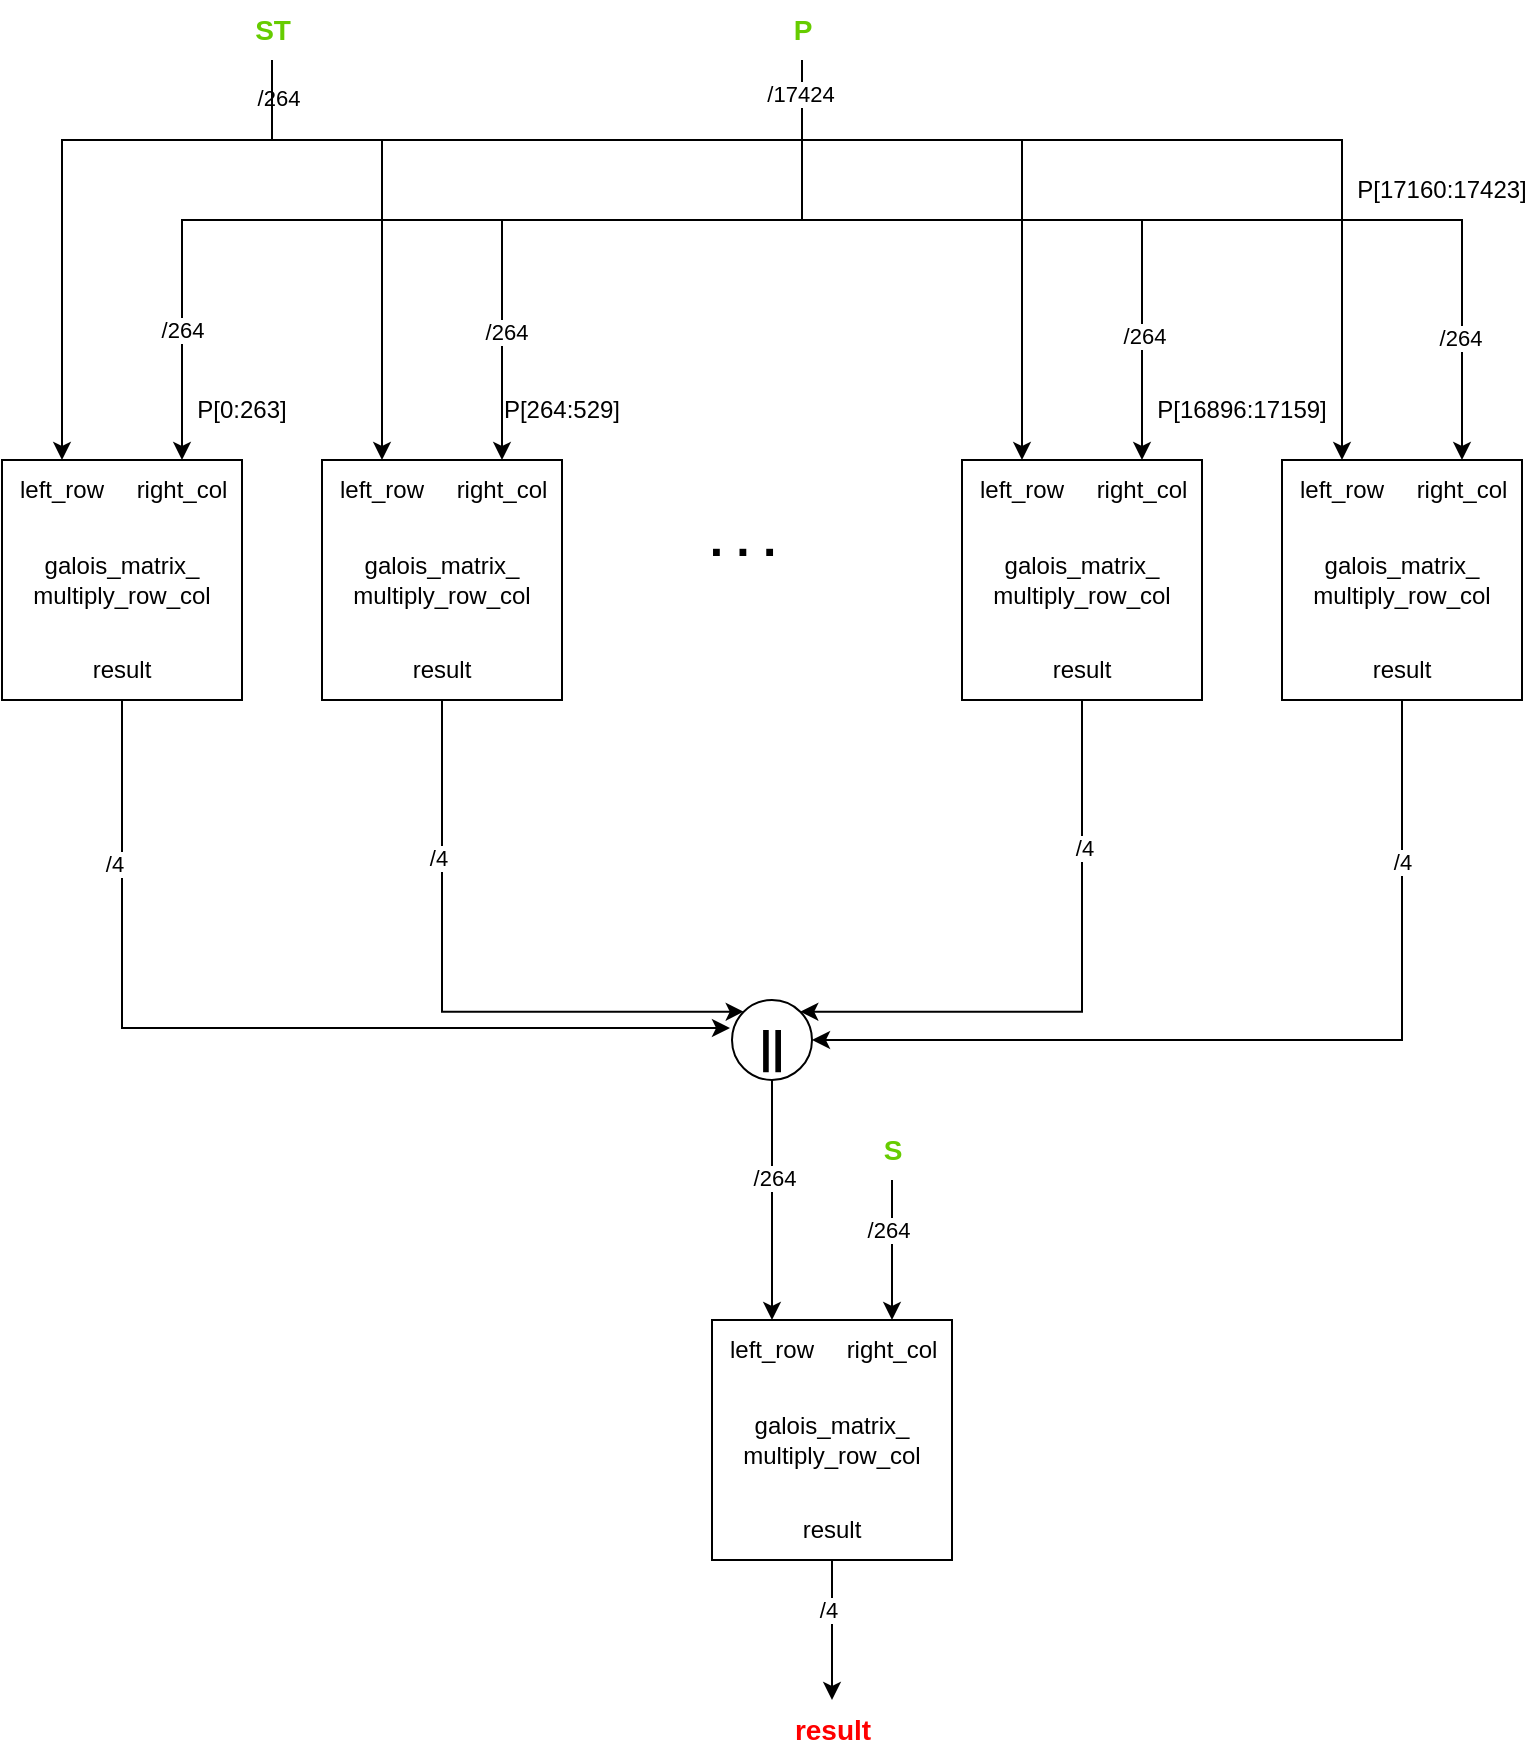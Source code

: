 <mxfile version="22.1.2" type="device">
  <diagram name="Page-1" id="PRz9dwMdGIdX8Fq1dtlE">
    <mxGraphModel dx="1098" dy="912" grid="1" gridSize="10" guides="1" tooltips="1" connect="1" arrows="1" fold="1" page="1" pageScale="1" pageWidth="850" pageHeight="1100" math="0" shadow="0">
      <root>
        <mxCell id="0" />
        <mxCell id="1" parent="0" />
        <mxCell id="Jc5_NmkDCn1TY42F2Nc0-21" style="edgeStyle=orthogonalEdgeStyle;rounded=0;orthogonalLoop=1;jettySize=auto;html=1;entryX=0.5;entryY=0;entryDx=0;entryDy=0;" edge="1" parent="1" source="Jc5_NmkDCn1TY42F2Nc0-1" target="Jc5_NmkDCn1TY42F2Nc0-5">
          <mxGeometry relative="1" as="geometry">
            <Array as="points">
              <mxPoint x="155" y="80" />
              <mxPoint x="50" y="80" />
            </Array>
          </mxGeometry>
        </mxCell>
        <mxCell id="Jc5_NmkDCn1TY42F2Nc0-22" style="edgeStyle=orthogonalEdgeStyle;rounded=0;orthogonalLoop=1;jettySize=auto;html=1;entryX=0.5;entryY=0;entryDx=0;entryDy=0;" edge="1" parent="1" source="Jc5_NmkDCn1TY42F2Nc0-1" target="Jc5_NmkDCn1TY42F2Nc0-9">
          <mxGeometry relative="1" as="geometry">
            <Array as="points">
              <mxPoint x="155" y="80" />
              <mxPoint x="210" y="80" />
            </Array>
          </mxGeometry>
        </mxCell>
        <mxCell id="Jc5_NmkDCn1TY42F2Nc0-23" style="edgeStyle=orthogonalEdgeStyle;rounded=0;orthogonalLoop=1;jettySize=auto;html=1;entryX=0.5;entryY=0;entryDx=0;entryDy=0;" edge="1" parent="1" source="Jc5_NmkDCn1TY42F2Nc0-1" target="Jc5_NmkDCn1TY42F2Nc0-17">
          <mxGeometry relative="1" as="geometry">
            <Array as="points">
              <mxPoint x="155" y="80" />
              <mxPoint x="530" y="80" />
            </Array>
          </mxGeometry>
        </mxCell>
        <mxCell id="Jc5_NmkDCn1TY42F2Nc0-25" value="/264" style="edgeLabel;html=1;align=center;verticalAlign=middle;resizable=0;points=[];" vertex="1" connectable="0" parent="Jc5_NmkDCn1TY42F2Nc0-23">
          <mxGeometry x="-0.934" y="3" relative="1" as="geometry">
            <mxPoint as="offset" />
          </mxGeometry>
        </mxCell>
        <mxCell id="Jc5_NmkDCn1TY42F2Nc0-26" style="edgeStyle=orthogonalEdgeStyle;rounded=0;orthogonalLoop=1;jettySize=auto;html=1;entryX=0.5;entryY=0;entryDx=0;entryDy=0;" edge="1" parent="1" source="Jc5_NmkDCn1TY42F2Nc0-1" target="Jc5_NmkDCn1TY42F2Nc0-13">
          <mxGeometry relative="1" as="geometry">
            <Array as="points">
              <mxPoint x="155" y="80" />
              <mxPoint x="690" y="80" />
            </Array>
          </mxGeometry>
        </mxCell>
        <mxCell id="Jc5_NmkDCn1TY42F2Nc0-1" value="&lt;font color=&quot;#66cc00&quot;&gt;&lt;span style=&quot;font-size: 14px;&quot;&gt;&lt;b&gt;ST&lt;/b&gt;&lt;/span&gt;&lt;/font&gt;" style="text;html=1;align=center;verticalAlign=middle;resizable=0;points=[];autosize=1;strokeColor=none;fillColor=none;" vertex="1" parent="1">
          <mxGeometry x="135" y="10" width="40" height="30" as="geometry" />
        </mxCell>
        <mxCell id="Jc5_NmkDCn1TY42F2Nc0-27" style="edgeStyle=orthogonalEdgeStyle;rounded=0;orthogonalLoop=1;jettySize=auto;html=1;entryX=0.5;entryY=0;entryDx=0;entryDy=0;" edge="1" parent="1" source="Jc5_NmkDCn1TY42F2Nc0-2" target="Jc5_NmkDCn1TY42F2Nc0-6">
          <mxGeometry relative="1" as="geometry">
            <Array as="points">
              <mxPoint x="420" y="120" />
              <mxPoint x="110" y="120" />
            </Array>
          </mxGeometry>
        </mxCell>
        <mxCell id="Jc5_NmkDCn1TY42F2Nc0-33" value="/264" style="edgeLabel;html=1;align=center;verticalAlign=middle;resizable=0;points=[];" vertex="1" connectable="0" parent="Jc5_NmkDCn1TY42F2Nc0-27">
          <mxGeometry x="0.745" relative="1" as="geometry">
            <mxPoint as="offset" />
          </mxGeometry>
        </mxCell>
        <mxCell id="Jc5_NmkDCn1TY42F2Nc0-28" style="edgeStyle=orthogonalEdgeStyle;rounded=0;orthogonalLoop=1;jettySize=auto;html=1;entryX=0.5;entryY=0;entryDx=0;entryDy=0;" edge="1" parent="1" source="Jc5_NmkDCn1TY42F2Nc0-2" target="Jc5_NmkDCn1TY42F2Nc0-10">
          <mxGeometry relative="1" as="geometry">
            <Array as="points">
              <mxPoint x="420" y="120" />
              <mxPoint x="270" y="120" />
            </Array>
          </mxGeometry>
        </mxCell>
        <mxCell id="Jc5_NmkDCn1TY42F2Nc0-34" value="/264" style="edgeLabel;html=1;align=center;verticalAlign=middle;resizable=0;points=[];" vertex="1" connectable="0" parent="Jc5_NmkDCn1TY42F2Nc0-28">
          <mxGeometry x="0.634" y="2" relative="1" as="geometry">
            <mxPoint as="offset" />
          </mxGeometry>
        </mxCell>
        <mxCell id="Jc5_NmkDCn1TY42F2Nc0-29" style="edgeStyle=orthogonalEdgeStyle;rounded=0;orthogonalLoop=1;jettySize=auto;html=1;entryX=0.5;entryY=0;entryDx=0;entryDy=0;" edge="1" parent="1" source="Jc5_NmkDCn1TY42F2Nc0-2" target="Jc5_NmkDCn1TY42F2Nc0-18">
          <mxGeometry relative="1" as="geometry">
            <Array as="points">
              <mxPoint x="420" y="120" />
              <mxPoint x="590" y="120" />
            </Array>
          </mxGeometry>
        </mxCell>
        <mxCell id="Jc5_NmkDCn1TY42F2Nc0-35" value="/264" style="edgeLabel;html=1;align=center;verticalAlign=middle;resizable=0;points=[];" vertex="1" connectable="0" parent="Jc5_NmkDCn1TY42F2Nc0-29">
          <mxGeometry x="0.665" y="1" relative="1" as="geometry">
            <mxPoint as="offset" />
          </mxGeometry>
        </mxCell>
        <mxCell id="Jc5_NmkDCn1TY42F2Nc0-30" style="edgeStyle=orthogonalEdgeStyle;rounded=0;orthogonalLoop=1;jettySize=auto;html=1;entryX=0.5;entryY=0;entryDx=0;entryDy=0;" edge="1" parent="1" source="Jc5_NmkDCn1TY42F2Nc0-2" target="Jc5_NmkDCn1TY42F2Nc0-14">
          <mxGeometry relative="1" as="geometry">
            <Array as="points">
              <mxPoint x="420" y="120" />
              <mxPoint x="750" y="120" />
            </Array>
          </mxGeometry>
        </mxCell>
        <mxCell id="Jc5_NmkDCn1TY42F2Nc0-31" value="/17424" style="edgeLabel;html=1;align=center;verticalAlign=middle;resizable=0;points=[];" vertex="1" connectable="0" parent="Jc5_NmkDCn1TY42F2Nc0-30">
          <mxGeometry x="-0.936" y="-1" relative="1" as="geometry">
            <mxPoint as="offset" />
          </mxGeometry>
        </mxCell>
        <mxCell id="Jc5_NmkDCn1TY42F2Nc0-36" value="/264" style="edgeLabel;html=1;align=center;verticalAlign=middle;resizable=0;points=[];" vertex="1" connectable="0" parent="Jc5_NmkDCn1TY42F2Nc0-30">
          <mxGeometry x="0.77" y="-1" relative="1" as="geometry">
            <mxPoint as="offset" />
          </mxGeometry>
        </mxCell>
        <mxCell id="Jc5_NmkDCn1TY42F2Nc0-2" value="&lt;font color=&quot;#66cc00&quot;&gt;&lt;span style=&quot;font-size: 14px;&quot;&gt;&lt;b&gt;P&lt;/b&gt;&lt;/span&gt;&lt;/font&gt;" style="text;html=1;align=center;verticalAlign=middle;resizable=0;points=[];autosize=1;strokeColor=none;fillColor=none;" vertex="1" parent="1">
          <mxGeometry x="405" y="10" width="30" height="30" as="geometry" />
        </mxCell>
        <mxCell id="Jc5_NmkDCn1TY42F2Nc0-57" style="edgeStyle=orthogonalEdgeStyle;rounded=0;orthogonalLoop=1;jettySize=auto;html=1;entryX=0.5;entryY=0;entryDx=0;entryDy=0;" edge="1" parent="1" source="Jc5_NmkDCn1TY42F2Nc0-3" target="Jc5_NmkDCn1TY42F2Nc0-55">
          <mxGeometry relative="1" as="geometry" />
        </mxCell>
        <mxCell id="Jc5_NmkDCn1TY42F2Nc0-58" value="/264" style="edgeLabel;html=1;align=center;verticalAlign=middle;resizable=0;points=[];" vertex="1" connectable="0" parent="Jc5_NmkDCn1TY42F2Nc0-57">
          <mxGeometry x="-0.286" y="-2" relative="1" as="geometry">
            <mxPoint as="offset" />
          </mxGeometry>
        </mxCell>
        <mxCell id="Jc5_NmkDCn1TY42F2Nc0-3" value="&lt;font color=&quot;#66cc00&quot;&gt;&lt;span style=&quot;font-size: 14px;&quot;&gt;&lt;b&gt;S&lt;/b&gt;&lt;/span&gt;&lt;/font&gt;" style="text;html=1;align=center;verticalAlign=middle;resizable=0;points=[];autosize=1;strokeColor=none;fillColor=none;" vertex="1" parent="1">
          <mxGeometry x="450" y="570" width="30" height="30" as="geometry" />
        </mxCell>
        <mxCell id="Jc5_NmkDCn1TY42F2Nc0-4" value="galois_matrix_&lt;br&gt;multiply_row_col" style="rounded=0;whiteSpace=wrap;html=1;" vertex="1" parent="1">
          <mxGeometry x="20" y="240" width="120" height="120" as="geometry" />
        </mxCell>
        <mxCell id="Jc5_NmkDCn1TY42F2Nc0-5" value="left_row" style="text;html=1;strokeColor=none;fillColor=none;align=center;verticalAlign=middle;whiteSpace=wrap;rounded=0;" vertex="1" parent="1">
          <mxGeometry x="20" y="240" width="60" height="30" as="geometry" />
        </mxCell>
        <mxCell id="Jc5_NmkDCn1TY42F2Nc0-6" value="right_col" style="text;html=1;strokeColor=none;fillColor=none;align=center;verticalAlign=middle;whiteSpace=wrap;rounded=0;" vertex="1" parent="1">
          <mxGeometry x="80" y="240" width="60" height="30" as="geometry" />
        </mxCell>
        <mxCell id="Jc5_NmkDCn1TY42F2Nc0-7" value="result" style="text;html=1;strokeColor=none;fillColor=none;align=center;verticalAlign=middle;whiteSpace=wrap;rounded=0;" vertex="1" parent="1">
          <mxGeometry x="50" y="330" width="60" height="30" as="geometry" />
        </mxCell>
        <mxCell id="Jc5_NmkDCn1TY42F2Nc0-8" value="galois_matrix_&lt;br&gt;multiply_row_col" style="rounded=0;whiteSpace=wrap;html=1;" vertex="1" parent="1">
          <mxGeometry x="180" y="240" width="120" height="120" as="geometry" />
        </mxCell>
        <mxCell id="Jc5_NmkDCn1TY42F2Nc0-9" value="left_row" style="text;html=1;strokeColor=none;fillColor=none;align=center;verticalAlign=middle;whiteSpace=wrap;rounded=0;" vertex="1" parent="1">
          <mxGeometry x="180" y="240" width="60" height="30" as="geometry" />
        </mxCell>
        <mxCell id="Jc5_NmkDCn1TY42F2Nc0-10" value="right_col" style="text;html=1;strokeColor=none;fillColor=none;align=center;verticalAlign=middle;whiteSpace=wrap;rounded=0;" vertex="1" parent="1">
          <mxGeometry x="240" y="240" width="60" height="30" as="geometry" />
        </mxCell>
        <mxCell id="Jc5_NmkDCn1TY42F2Nc0-44" style="edgeStyle=orthogonalEdgeStyle;rounded=0;orthogonalLoop=1;jettySize=auto;html=1;entryX=0;entryY=0;entryDx=0;entryDy=0;" edge="1" parent="1" source="Jc5_NmkDCn1TY42F2Nc0-11" target="Jc5_NmkDCn1TY42F2Nc0-42">
          <mxGeometry relative="1" as="geometry">
            <Array as="points">
              <mxPoint x="240" y="516" />
            </Array>
          </mxGeometry>
        </mxCell>
        <mxCell id="Jc5_NmkDCn1TY42F2Nc0-48" value="/4" style="edgeLabel;html=1;align=center;verticalAlign=middle;resizable=0;points=[];" vertex="1" connectable="0" parent="Jc5_NmkDCn1TY42F2Nc0-44">
          <mxGeometry x="-0.485" y="-2" relative="1" as="geometry">
            <mxPoint as="offset" />
          </mxGeometry>
        </mxCell>
        <mxCell id="Jc5_NmkDCn1TY42F2Nc0-11" value="result" style="text;html=1;strokeColor=none;fillColor=none;align=center;verticalAlign=middle;whiteSpace=wrap;rounded=0;" vertex="1" parent="1">
          <mxGeometry x="210" y="330" width="60" height="30" as="geometry" />
        </mxCell>
        <mxCell id="Jc5_NmkDCn1TY42F2Nc0-12" value="galois_matrix_&lt;br&gt;multiply_row_col" style="rounded=0;whiteSpace=wrap;html=1;" vertex="1" parent="1">
          <mxGeometry x="660" y="240" width="120" height="120" as="geometry" />
        </mxCell>
        <mxCell id="Jc5_NmkDCn1TY42F2Nc0-13" value="left_row" style="text;html=1;strokeColor=none;fillColor=none;align=center;verticalAlign=middle;whiteSpace=wrap;rounded=0;" vertex="1" parent="1">
          <mxGeometry x="660" y="240" width="60" height="30" as="geometry" />
        </mxCell>
        <mxCell id="Jc5_NmkDCn1TY42F2Nc0-14" value="right_col" style="text;html=1;strokeColor=none;fillColor=none;align=center;verticalAlign=middle;whiteSpace=wrap;rounded=0;" vertex="1" parent="1">
          <mxGeometry x="720" y="240" width="60" height="30" as="geometry" />
        </mxCell>
        <mxCell id="Jc5_NmkDCn1TY42F2Nc0-46" style="edgeStyle=orthogonalEdgeStyle;rounded=0;orthogonalLoop=1;jettySize=auto;html=1;entryX=1;entryY=0.5;entryDx=0;entryDy=0;" edge="1" parent="1" source="Jc5_NmkDCn1TY42F2Nc0-15" target="Jc5_NmkDCn1TY42F2Nc0-42">
          <mxGeometry relative="1" as="geometry">
            <Array as="points">
              <mxPoint x="720" y="530" />
            </Array>
          </mxGeometry>
        </mxCell>
        <mxCell id="Jc5_NmkDCn1TY42F2Nc0-50" value="/4" style="edgeLabel;html=1;align=center;verticalAlign=middle;resizable=0;points=[];" vertex="1" connectable="0" parent="Jc5_NmkDCn1TY42F2Nc0-46">
          <mxGeometry x="-0.652" relative="1" as="geometry">
            <mxPoint as="offset" />
          </mxGeometry>
        </mxCell>
        <mxCell id="Jc5_NmkDCn1TY42F2Nc0-15" value="result" style="text;html=1;strokeColor=none;fillColor=none;align=center;verticalAlign=middle;whiteSpace=wrap;rounded=0;" vertex="1" parent="1">
          <mxGeometry x="690" y="330" width="60" height="30" as="geometry" />
        </mxCell>
        <mxCell id="Jc5_NmkDCn1TY42F2Nc0-16" value="galois_matrix_&lt;br&gt;multiply_row_col" style="rounded=0;whiteSpace=wrap;html=1;" vertex="1" parent="1">
          <mxGeometry x="500" y="240" width="120" height="120" as="geometry" />
        </mxCell>
        <mxCell id="Jc5_NmkDCn1TY42F2Nc0-17" value="left_row" style="text;html=1;strokeColor=none;fillColor=none;align=center;verticalAlign=middle;whiteSpace=wrap;rounded=0;" vertex="1" parent="1">
          <mxGeometry x="500" y="240" width="60" height="30" as="geometry" />
        </mxCell>
        <mxCell id="Jc5_NmkDCn1TY42F2Nc0-18" value="right_col" style="text;html=1;strokeColor=none;fillColor=none;align=center;verticalAlign=middle;whiteSpace=wrap;rounded=0;" vertex="1" parent="1">
          <mxGeometry x="560" y="240" width="60" height="30" as="geometry" />
        </mxCell>
        <mxCell id="Jc5_NmkDCn1TY42F2Nc0-45" style="edgeStyle=orthogonalEdgeStyle;rounded=0;orthogonalLoop=1;jettySize=auto;html=1;entryX=1;entryY=0;entryDx=0;entryDy=0;" edge="1" parent="1" source="Jc5_NmkDCn1TY42F2Nc0-19" target="Jc5_NmkDCn1TY42F2Nc0-42">
          <mxGeometry relative="1" as="geometry">
            <Array as="points">
              <mxPoint x="560" y="516" />
            </Array>
          </mxGeometry>
        </mxCell>
        <mxCell id="Jc5_NmkDCn1TY42F2Nc0-49" value="/4" style="edgeLabel;html=1;align=center;verticalAlign=middle;resizable=0;points=[];" vertex="1" connectable="0" parent="Jc5_NmkDCn1TY42F2Nc0-45">
          <mxGeometry x="-0.501" y="1" relative="1" as="geometry">
            <mxPoint as="offset" />
          </mxGeometry>
        </mxCell>
        <mxCell id="Jc5_NmkDCn1TY42F2Nc0-19" value="result" style="text;html=1;strokeColor=none;fillColor=none;align=center;verticalAlign=middle;whiteSpace=wrap;rounded=0;" vertex="1" parent="1">
          <mxGeometry x="530" y="330" width="60" height="30" as="geometry" />
        </mxCell>
        <mxCell id="Jc5_NmkDCn1TY42F2Nc0-20" value="&lt;b&gt;&lt;font style=&quot;font-size: 24px;&quot;&gt;. . .&lt;/font&gt;&lt;/b&gt;" style="text;html=1;align=center;verticalAlign=middle;resizable=0;points=[];autosize=1;strokeColor=none;fillColor=none;" vertex="1" parent="1">
          <mxGeometry x="360" y="260" width="60" height="40" as="geometry" />
        </mxCell>
        <mxCell id="Jc5_NmkDCn1TY42F2Nc0-37" value="P[0:263]" style="text;html=1;strokeColor=none;fillColor=none;align=center;verticalAlign=middle;whiteSpace=wrap;rounded=0;" vertex="1" parent="1">
          <mxGeometry x="110" y="200" width="60" height="30" as="geometry" />
        </mxCell>
        <mxCell id="Jc5_NmkDCn1TY42F2Nc0-38" value="P[264:529]" style="text;html=1;strokeColor=none;fillColor=none;align=center;verticalAlign=middle;whiteSpace=wrap;rounded=0;" vertex="1" parent="1">
          <mxGeometry x="270" y="200" width="60" height="30" as="geometry" />
        </mxCell>
        <mxCell id="Jc5_NmkDCn1TY42F2Nc0-39" value="P[16896:17159]" style="text;html=1;strokeColor=none;fillColor=none;align=center;verticalAlign=middle;whiteSpace=wrap;rounded=0;" vertex="1" parent="1">
          <mxGeometry x="600" y="200" width="80" height="30" as="geometry" />
        </mxCell>
        <mxCell id="Jc5_NmkDCn1TY42F2Nc0-40" value="P[17160:17423]" style="text;html=1;strokeColor=none;fillColor=none;align=center;verticalAlign=middle;whiteSpace=wrap;rounded=0;" vertex="1" parent="1">
          <mxGeometry x="710" y="90" width="60" height="30" as="geometry" />
        </mxCell>
        <mxCell id="Jc5_NmkDCn1TY42F2Nc0-51" style="edgeStyle=orthogonalEdgeStyle;rounded=0;orthogonalLoop=1;jettySize=auto;html=1;entryX=0.5;entryY=0;entryDx=0;entryDy=0;" edge="1" parent="1" source="Jc5_NmkDCn1TY42F2Nc0-42" target="Jc5_NmkDCn1TY42F2Nc0-54">
          <mxGeometry relative="1" as="geometry">
            <mxPoint x="405" y="630" as="targetPoint" />
          </mxGeometry>
        </mxCell>
        <mxCell id="Jc5_NmkDCn1TY42F2Nc0-52" value="/264" style="edgeLabel;html=1;align=center;verticalAlign=middle;resizable=0;points=[];" vertex="1" connectable="0" parent="Jc5_NmkDCn1TY42F2Nc0-51">
          <mxGeometry x="-0.18" y="1" relative="1" as="geometry">
            <mxPoint as="offset" />
          </mxGeometry>
        </mxCell>
        <mxCell id="Jc5_NmkDCn1TY42F2Nc0-42" value="&lt;font style=&quot;font-size: 32px;&quot;&gt;&lt;b style=&quot;font-size: 22px;&quot;&gt;||&lt;/b&gt;&lt;/font&gt;" style="ellipse;whiteSpace=wrap;html=1;aspect=fixed;" vertex="1" parent="1">
          <mxGeometry x="385" y="510" width="40" height="40" as="geometry" />
        </mxCell>
        <mxCell id="Jc5_NmkDCn1TY42F2Nc0-43" style="edgeStyle=orthogonalEdgeStyle;rounded=0;orthogonalLoop=1;jettySize=auto;html=1;entryX=-0.025;entryY=0.35;entryDx=0;entryDy=0;entryPerimeter=0;exitX=0.5;exitY=1;exitDx=0;exitDy=0;" edge="1" parent="1" source="Jc5_NmkDCn1TY42F2Nc0-7" target="Jc5_NmkDCn1TY42F2Nc0-42">
          <mxGeometry relative="1" as="geometry">
            <Array as="points">
              <mxPoint x="80" y="524" />
            </Array>
          </mxGeometry>
        </mxCell>
        <mxCell id="Jc5_NmkDCn1TY42F2Nc0-47" value="/4" style="edgeLabel;html=1;align=center;verticalAlign=middle;resizable=0;points=[];" vertex="1" connectable="0" parent="Jc5_NmkDCn1TY42F2Nc0-43">
          <mxGeometry x="-0.65" y="-4" relative="1" as="geometry">
            <mxPoint as="offset" />
          </mxGeometry>
        </mxCell>
        <mxCell id="Jc5_NmkDCn1TY42F2Nc0-53" value="galois_matrix_&lt;br&gt;multiply_row_col" style="rounded=0;whiteSpace=wrap;html=1;" vertex="1" parent="1">
          <mxGeometry x="375" y="670" width="120" height="120" as="geometry" />
        </mxCell>
        <mxCell id="Jc5_NmkDCn1TY42F2Nc0-54" value="left_row" style="text;html=1;strokeColor=none;fillColor=none;align=center;verticalAlign=middle;whiteSpace=wrap;rounded=0;" vertex="1" parent="1">
          <mxGeometry x="375" y="670" width="60" height="30" as="geometry" />
        </mxCell>
        <mxCell id="Jc5_NmkDCn1TY42F2Nc0-55" value="right_col" style="text;html=1;strokeColor=none;fillColor=none;align=center;verticalAlign=middle;whiteSpace=wrap;rounded=0;" vertex="1" parent="1">
          <mxGeometry x="435" y="670" width="60" height="30" as="geometry" />
        </mxCell>
        <mxCell id="Jc5_NmkDCn1TY42F2Nc0-59" style="edgeStyle=orthogonalEdgeStyle;rounded=0;orthogonalLoop=1;jettySize=auto;html=1;" edge="1" parent="1" source="Jc5_NmkDCn1TY42F2Nc0-56">
          <mxGeometry relative="1" as="geometry">
            <mxPoint x="435" y="860" as="targetPoint" />
          </mxGeometry>
        </mxCell>
        <mxCell id="Jc5_NmkDCn1TY42F2Nc0-60" value="/4" style="edgeLabel;html=1;align=center;verticalAlign=middle;resizable=0;points=[];" vertex="1" connectable="0" parent="Jc5_NmkDCn1TY42F2Nc0-59">
          <mxGeometry x="-0.291" y="-2" relative="1" as="geometry">
            <mxPoint as="offset" />
          </mxGeometry>
        </mxCell>
        <mxCell id="Jc5_NmkDCn1TY42F2Nc0-56" value="result" style="text;html=1;strokeColor=none;fillColor=none;align=center;verticalAlign=middle;whiteSpace=wrap;rounded=0;" vertex="1" parent="1">
          <mxGeometry x="405" y="760" width="60" height="30" as="geometry" />
        </mxCell>
        <mxCell id="Jc5_NmkDCn1TY42F2Nc0-61" value="&lt;font color=&quot;#ff0000&quot; size=&quot;1&quot;&gt;&lt;b style=&quot;font-size: 14px;&quot;&gt;result&lt;/b&gt;&lt;/font&gt;" style="text;html=1;align=center;verticalAlign=middle;resizable=0;points=[];autosize=1;strokeColor=none;fillColor=none;" vertex="1" parent="1">
          <mxGeometry x="405" y="860" width="60" height="30" as="geometry" />
        </mxCell>
      </root>
    </mxGraphModel>
  </diagram>
</mxfile>
